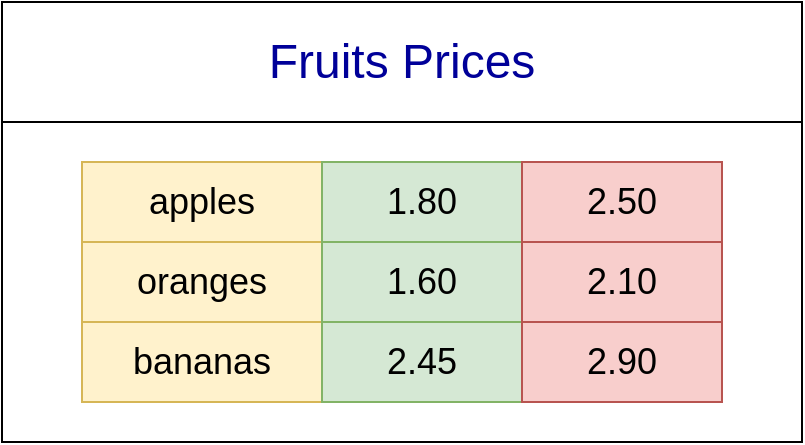 <mxfile userAgent="Mozilla/5.0 (X11; Linux x86_64) AppleWebKit/537.36 (KHTML, like Gecko) Chrome/65.0.333.162 Safari/537.36" version="8.4.7" editor="www.draw.io" type="device"><diagram id="3a0b9f03-262e-e12f-6504-7097d02d297a" name="Page-1"><mxGraphModel dx="861" dy="551" grid="1" gridSize="10" guides="1" tooltips="1" connect="1" arrows="1" fold="1" page="1" pageScale="1" pageWidth="850" pageHeight="1100" background="#ffffff" math="0" shadow="0"><root><mxCell id="0"/><mxCell id="1" parent="0"/><mxCell id="11" value="" style="rounded=0;whiteSpace=wrap;html=1;fillColor=none;gradientColor=none;" parent="1" vertex="1"><mxGeometry width="400" height="220" as="geometry"/></mxCell><mxCell id="2" value="&lt;font style=&quot;font-size: 18px&quot;&gt;apples&lt;/font&gt;" style="rounded=0;whiteSpace=wrap;html=1;fillColor=#fff2cc;strokeColor=#d6b656;" parent="1" vertex="1"><mxGeometry x="40" y="80" width="120" height="40" as="geometry"/></mxCell><mxCell id="3" value="&lt;font style=&quot;font-size: 18px&quot;&gt;1.80&lt;/font&gt;" style="rounded=0;whiteSpace=wrap;html=1;fillColor=#d5e8d4;strokeColor=#82b366;" parent="1" vertex="1"><mxGeometry x="160" y="80" width="100" height="40" as="geometry"/></mxCell><mxCell id="4" value="&lt;font style=&quot;font-size: 18px&quot;&gt;oranges&lt;/font&gt;" style="rounded=0;whiteSpace=wrap;html=1;fillColor=#fff2cc;strokeColor=#d6b656;" parent="1" vertex="1"><mxGeometry x="40" y="120" width="120" height="40" as="geometry"/></mxCell><mxCell id="5" value="&lt;font style=&quot;font-size: 18px&quot;&gt;1.60&lt;/font&gt;" style="rounded=0;whiteSpace=wrap;html=1;fillColor=#d5e8d4;strokeColor=#82b366;" parent="1" vertex="1"><mxGeometry x="160" y="120" width="100" height="40" as="geometry"/></mxCell><mxCell id="6" value="&lt;font style=&quot;font-size: 18px&quot;&gt;bananas&lt;/font&gt;" style="rounded=0;whiteSpace=wrap;html=1;fillColor=#fff2cc;strokeColor=#d6b656;" parent="1" vertex="1"><mxGeometry x="40" y="160" width="120" height="40" as="geometry"/></mxCell><mxCell id="7" value="&lt;font style=&quot;font-size: 18px&quot;&gt;2.45&lt;/font&gt;" style="rounded=0;whiteSpace=wrap;html=1;fillColor=#d5e8d4;strokeColor=#82b366;" parent="1" vertex="1"><mxGeometry x="160" y="160" width="100" height="40" as="geometry"/></mxCell><mxCell id="9" value="&lt;font style=&quot;font-size: 18px&quot;&gt;2.50&lt;/font&gt;" style="rounded=0;whiteSpace=wrap;html=1;fillColor=#f8cecc;strokeColor=#b85450;" parent="1" vertex="1"><mxGeometry x="260" y="80" width="100" height="40" as="geometry"/></mxCell><mxCell id="12" value="&lt;font style=&quot;font-size: 24px&quot; color=&quot;#000099&quot;&gt;Fruits Prices&lt;/font&gt;" style="rounded=0;whiteSpace=wrap;html=1;fillColor=none;gradientColor=none;" parent="1" vertex="1"><mxGeometry width="400" height="60" as="geometry"/></mxCell><mxCell id="13" value="&lt;font style=&quot;font-size: 18px&quot;&gt;2.10&lt;/font&gt;" style="rounded=0;whiteSpace=wrap;html=1;fillColor=#f8cecc;strokeColor=#b85450;" vertex="1" parent="1"><mxGeometry x="260" y="120" width="100" height="40" as="geometry"/></mxCell><mxCell id="14" value="&lt;font style=&quot;font-size: 18px&quot;&gt;2.90&lt;/font&gt;" style="rounded=0;whiteSpace=wrap;html=1;fillColor=#f8cecc;strokeColor=#b85450;" vertex="1" parent="1"><mxGeometry x="260" y="160" width="100" height="40" as="geometry"/></mxCell></root></mxGraphModel></diagram></mxfile>